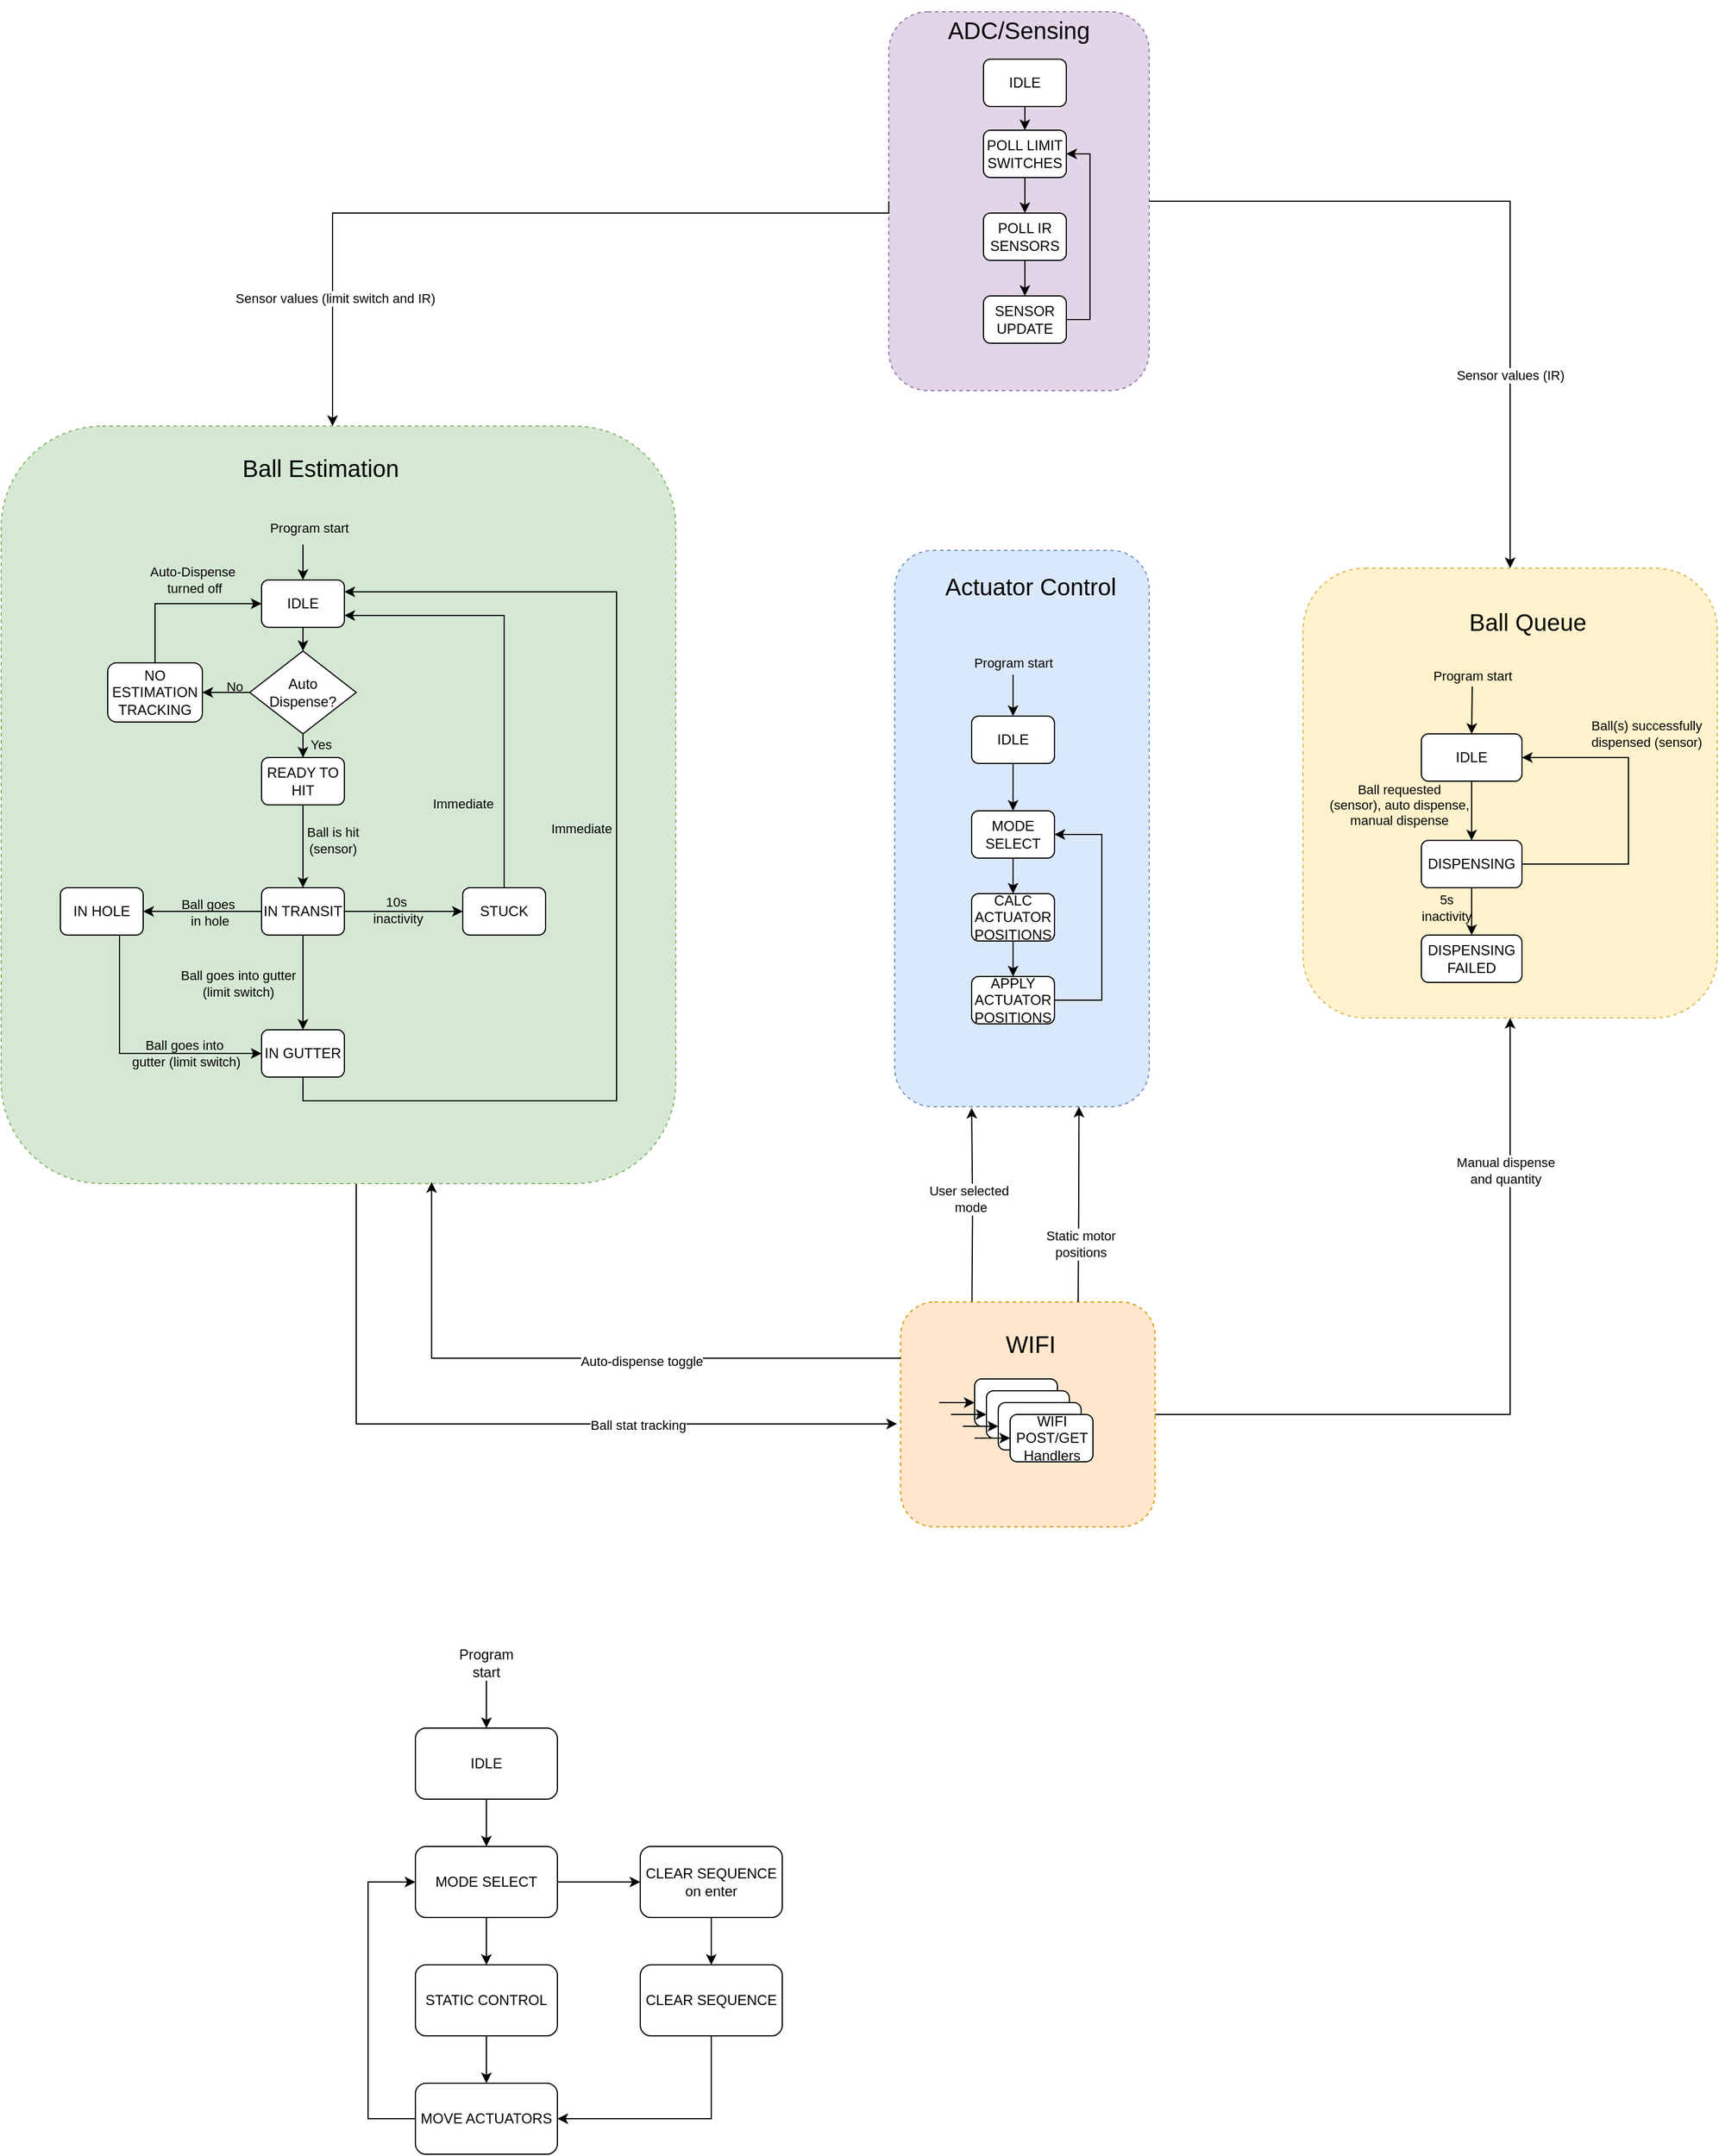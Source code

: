 <mxfile version="26.0.16">
  <diagram name="Page-1" id="zExhag9UgMzSdzWPCm1d">
    <mxGraphModel dx="755" dy="372" grid="1" gridSize="10" guides="0" tooltips="1" connect="1" arrows="1" fold="1" page="1" pageScale="1" pageWidth="2000" pageHeight="2000" math="0" shadow="0">
      <root>
        <mxCell id="0" />
        <mxCell id="1" parent="0" />
        <mxCell id="xGdZIKILuJkKEd5dnqQw-100" style="edgeStyle=orthogonalEdgeStyle;rounded=0;orthogonalLoop=1;jettySize=auto;html=1;entryX=0.522;entryY=1.002;entryDx=0;entryDy=0;entryPerimeter=0;" parent="1" edge="1">
          <mxGeometry relative="1" as="geometry">
            <mxPoint x="1110.27" y="1280" as="sourcePoint" />
            <mxPoint x="1110" y="1115.94" as="targetPoint" />
          </mxGeometry>
        </mxCell>
        <mxCell id="xGdZIKILuJkKEd5dnqQw-105" value="User selected&amp;nbsp;&lt;div&gt;mode&lt;/div&gt;" style="edgeLabel;html=1;align=center;verticalAlign=middle;resizable=0;points=[];" parent="xGdZIKILuJkKEd5dnqQw-100" vertex="1" connectable="0">
          <mxGeometry x="0.065" y="2" relative="1" as="geometry">
            <mxPoint as="offset" />
          </mxGeometry>
        </mxCell>
        <mxCell id="xGdZIKILuJkKEd5dnqQw-101" value="" style="group" parent="1" vertex="1" connectable="0">
          <mxGeometry x="1050" y="1280" width="215" height="190" as="geometry" />
        </mxCell>
        <mxCell id="xGdZIKILuJkKEd5dnqQw-87" value="" style="rounded=1;whiteSpace=wrap;html=1;dashed=1;arcSize=15;fillColor=#ffe6cc;strokeColor=#d79b00;" parent="xGdZIKILuJkKEd5dnqQw-101" vertex="1">
          <mxGeometry width="215" height="190" as="geometry" />
        </mxCell>
        <mxCell id="xGdZIKILuJkKEd5dnqQw-75" value="" style="rounded=1;whiteSpace=wrap;html=1;" parent="xGdZIKILuJkKEd5dnqQw-101" vertex="1">
          <mxGeometry x="62.5" y="65" width="70" height="40" as="geometry" />
        </mxCell>
        <mxCell id="xGdZIKILuJkKEd5dnqQw-84" value="" style="rounded=1;whiteSpace=wrap;html=1;" parent="xGdZIKILuJkKEd5dnqQw-101" vertex="1">
          <mxGeometry x="72.5" y="75" width="70" height="40" as="geometry" />
        </mxCell>
        <mxCell id="xGdZIKILuJkKEd5dnqQw-85" value="" style="rounded=1;whiteSpace=wrap;html=1;" parent="xGdZIKILuJkKEd5dnqQw-101" vertex="1">
          <mxGeometry x="82.5" y="85" width="70" height="40" as="geometry" />
        </mxCell>
        <mxCell id="xGdZIKILuJkKEd5dnqQw-86" value="WIFI POST/GET Handlers" style="rounded=1;whiteSpace=wrap;html=1;" parent="xGdZIKILuJkKEd5dnqQw-101" vertex="1">
          <mxGeometry x="92.5" y="95" width="70" height="40" as="geometry" />
        </mxCell>
        <mxCell id="xGdZIKILuJkKEd5dnqQw-88" value="" style="endArrow=classic;html=1;rounded=0;" parent="xGdZIKILuJkKEd5dnqQw-101" edge="1">
          <mxGeometry width="50" height="50" relative="1" as="geometry">
            <mxPoint x="32.5" y="85" as="sourcePoint" />
            <mxPoint x="62.5" y="85" as="targetPoint" />
          </mxGeometry>
        </mxCell>
        <mxCell id="xGdZIKILuJkKEd5dnqQw-89" value="" style="endArrow=classic;html=1;rounded=0;" parent="xGdZIKILuJkKEd5dnqQw-101" edge="1">
          <mxGeometry width="50" height="50" relative="1" as="geometry">
            <mxPoint x="42.5" y="95" as="sourcePoint" />
            <mxPoint x="72.5" y="95" as="targetPoint" />
          </mxGeometry>
        </mxCell>
        <mxCell id="xGdZIKILuJkKEd5dnqQw-90" value="" style="endArrow=classic;html=1;rounded=0;" parent="xGdZIKILuJkKEd5dnqQw-101" edge="1">
          <mxGeometry width="50" height="50" relative="1" as="geometry">
            <mxPoint x="52.5" y="105" as="sourcePoint" />
            <mxPoint x="82.5" y="105" as="targetPoint" />
          </mxGeometry>
        </mxCell>
        <mxCell id="xGdZIKILuJkKEd5dnqQw-91" value="" style="endArrow=classic;html=1;rounded=0;" parent="xGdZIKILuJkKEd5dnqQw-101" edge="1">
          <mxGeometry width="50" height="50" relative="1" as="geometry">
            <mxPoint x="62.5" y="115" as="sourcePoint" />
            <mxPoint x="92.5" y="115" as="targetPoint" />
          </mxGeometry>
        </mxCell>
        <mxCell id="xGdZIKILuJkKEd5dnqQw-96" value="&lt;span style=&quot;font-size: 20px;&quot;&gt;WIFI&lt;/span&gt;" style="text;html=1;align=center;verticalAlign=middle;whiteSpace=wrap;rounded=0;" parent="xGdZIKILuJkKEd5dnqQw-101" vertex="1">
          <mxGeometry x="30" y="20" width="160" height="30" as="geometry" />
        </mxCell>
        <mxCell id="xGdZIKILuJkKEd5dnqQw-102" value="" style="group" parent="1" vertex="1" connectable="0">
          <mxGeometry x="1045" y="645" width="215" height="470" as="geometry" />
        </mxCell>
        <mxCell id="xGdZIKILuJkKEd5dnqQw-69" value="" style="rounded=1;whiteSpace=wrap;html=1;dashed=1;arcSize=15;fillColor=#dae8fc;strokeColor=#6c8ebf;" parent="xGdZIKILuJkKEd5dnqQw-102" vertex="1">
          <mxGeometry width="215" height="470" as="geometry" />
        </mxCell>
        <mxCell id="xGdZIKILuJkKEd5dnqQw-47" style="edgeStyle=orthogonalEdgeStyle;rounded=0;orthogonalLoop=1;jettySize=auto;html=1;entryX=0.5;entryY=0;entryDx=0;entryDy=0;" parent="xGdZIKILuJkKEd5dnqQw-102" source="xGdZIKILuJkKEd5dnqQw-41" target="xGdZIKILuJkKEd5dnqQw-42" edge="1">
          <mxGeometry relative="1" as="geometry" />
        </mxCell>
        <mxCell id="xGdZIKILuJkKEd5dnqQw-41" value="IDLE" style="rounded=1;whiteSpace=wrap;html=1;" parent="xGdZIKILuJkKEd5dnqQw-102" vertex="1">
          <mxGeometry x="65" y="140" width="70" height="40" as="geometry" />
        </mxCell>
        <mxCell id="xGdZIKILuJkKEd5dnqQw-49" style="edgeStyle=orthogonalEdgeStyle;rounded=0;orthogonalLoop=1;jettySize=auto;html=1;entryX=0.5;entryY=0;entryDx=0;entryDy=0;" parent="xGdZIKILuJkKEd5dnqQw-102" source="xGdZIKILuJkKEd5dnqQw-42" target="xGdZIKILuJkKEd5dnqQw-43" edge="1">
          <mxGeometry relative="1" as="geometry" />
        </mxCell>
        <mxCell id="xGdZIKILuJkKEd5dnqQw-42" value="MODE SELECT" style="rounded=1;whiteSpace=wrap;html=1;" parent="xGdZIKILuJkKEd5dnqQw-102" vertex="1">
          <mxGeometry x="65" y="220" width="70" height="40" as="geometry" />
        </mxCell>
        <mxCell id="xGdZIKILuJkKEd5dnqQw-50" style="edgeStyle=orthogonalEdgeStyle;rounded=0;orthogonalLoop=1;jettySize=auto;html=1;entryX=0.5;entryY=0;entryDx=0;entryDy=0;" parent="xGdZIKILuJkKEd5dnqQw-102" source="xGdZIKILuJkKEd5dnqQw-43" target="xGdZIKILuJkKEd5dnqQw-44" edge="1">
          <mxGeometry relative="1" as="geometry" />
        </mxCell>
        <mxCell id="xGdZIKILuJkKEd5dnqQw-43" value="CALC ACTUATOR POSITIONS" style="rounded=1;whiteSpace=wrap;html=1;" parent="xGdZIKILuJkKEd5dnqQw-102" vertex="1">
          <mxGeometry x="65" y="290" width="70" height="40" as="geometry" />
        </mxCell>
        <mxCell id="xGdZIKILuJkKEd5dnqQw-51" style="edgeStyle=orthogonalEdgeStyle;rounded=0;orthogonalLoop=1;jettySize=auto;html=1;entryX=1;entryY=0.5;entryDx=0;entryDy=0;" parent="xGdZIKILuJkKEd5dnqQw-102" source="xGdZIKILuJkKEd5dnqQw-44" target="xGdZIKILuJkKEd5dnqQw-42" edge="1">
          <mxGeometry relative="1" as="geometry">
            <Array as="points">
              <mxPoint x="175" y="380" />
              <mxPoint x="175" y="240" />
            </Array>
          </mxGeometry>
        </mxCell>
        <mxCell id="xGdZIKILuJkKEd5dnqQw-44" value="APPLY ACTUATOR POSITIONS" style="rounded=1;whiteSpace=wrap;html=1;" parent="xGdZIKILuJkKEd5dnqQw-102" vertex="1">
          <mxGeometry x="65" y="360" width="70" height="40" as="geometry" />
        </mxCell>
        <mxCell id="xGdZIKILuJkKEd5dnqQw-45" value="" style="endArrow=classic;html=1;rounded=0;entryX=0.5;entryY=0;entryDx=0;entryDy=0;" parent="xGdZIKILuJkKEd5dnqQw-102" target="xGdZIKILuJkKEd5dnqQw-41" edge="1">
          <mxGeometry width="50" height="50" relative="1" as="geometry">
            <mxPoint x="100" y="105" as="sourcePoint" />
            <mxPoint x="99.68" y="140" as="targetPoint" />
          </mxGeometry>
        </mxCell>
        <mxCell id="xGdZIKILuJkKEd5dnqQw-46" value="&lt;font style=&quot;font-size: 11px;&quot;&gt;Program start&lt;/font&gt;" style="edgeLabel;html=1;align=center;verticalAlign=middle;resizable=0;points=[];labelBackgroundColor=none;" parent="xGdZIKILuJkKEd5dnqQw-45" vertex="1" connectable="0">
          <mxGeometry x="-0.024" relative="1" as="geometry">
            <mxPoint y="-27" as="offset" />
          </mxGeometry>
        </mxCell>
        <mxCell id="xGdZIKILuJkKEd5dnqQw-94" value="&lt;font style=&quot;font-size: 20px;&quot;&gt;Actuator Control&lt;/font&gt;&lt;span style=&quot;color: rgba(0, 0, 0, 0); font-family: monospace; font-size: 0px; text-align: start; text-wrap: nowrap;&quot;&gt;%3CmxGraphModel%3E%3Croot%3E%3CmxCell%20id%3D%220%22%2F%3E%3CmxCell%20id%3D%221%22%20parent%3D%220%22%2F%3E%3CmxCell%20id%3D%222%22%20value%3D%22%26lt%3Bfont%20style%3D%26quot%3Bfont-size%3A%2020px%3B%26quot%3B%26gt%3BBall%20Estimation%26lt%3B%2Ffont%26gt%3B%22%20style%3D%22text%3Bhtml%3D1%3Balign%3Dcenter%3BverticalAlign%3Dmiddle%3BwhiteSpace%3Dwrap%3Brounded%3D0%3B%22%20vertex%3D%221%22%20parent%3D%221%22%3E%3CmxGeometry%20x%3D%22440%22%20y%3D%22470%22%20width%3D%22160%22%20height%3D%2230%22%20as%3D%22geometry%22%2F%3E%3C%2FmxCell%3E%3C%2Froot%3E%3C%2FmxGraphModel%3E&lt;/span&gt;" style="text;html=1;align=center;verticalAlign=middle;whiteSpace=wrap;rounded=0;" parent="xGdZIKILuJkKEd5dnqQw-102" vertex="1">
          <mxGeometry x="35" y="15" width="160" height="30" as="geometry" />
        </mxCell>
        <mxCell id="xGdZIKILuJkKEd5dnqQw-106" style="edgeStyle=orthogonalEdgeStyle;rounded=0;orthogonalLoop=1;jettySize=auto;html=1;exitX=0.75;exitY=0;exitDx=0;exitDy=0;entryX=0.65;entryY=1;entryDx=0;entryDy=0;entryPerimeter=0;" parent="1" edge="1">
          <mxGeometry relative="1" as="geometry">
            <mxPoint x="1200" y="1280" as="sourcePoint" />
            <mxPoint x="1200.7" y="1115" as="targetPoint" />
          </mxGeometry>
        </mxCell>
        <mxCell id="xGdZIKILuJkKEd5dnqQw-108" value="Static motor&lt;div&gt;positions&lt;/div&gt;" style="edgeLabel;html=1;align=center;verticalAlign=middle;resizable=0;points=[];" parent="xGdZIKILuJkKEd5dnqQw-106" vertex="1" connectable="0">
          <mxGeometry x="-0.403" y="-1" relative="1" as="geometry">
            <mxPoint as="offset" />
          </mxGeometry>
        </mxCell>
        <mxCell id="xGdZIKILuJkKEd5dnqQw-111" style="edgeStyle=orthogonalEdgeStyle;rounded=0;orthogonalLoop=1;jettySize=auto;html=1;entryX=-0.014;entryY=0.542;entryDx=0;entryDy=0;entryPerimeter=0;" parent="1" source="xGdZIKILuJkKEd5dnqQw-68" target="xGdZIKILuJkKEd5dnqQw-87" edge="1">
          <mxGeometry relative="1" as="geometry">
            <Array as="points">
              <mxPoint x="590" y="1383" />
            </Array>
          </mxGeometry>
        </mxCell>
        <mxCell id="xGdZIKILuJkKEd5dnqQw-113" value="&lt;div&gt;Ball stat tracking&lt;/div&gt;" style="edgeLabel;html=1;align=center;verticalAlign=middle;resizable=0;points=[];" parent="xGdZIKILuJkKEd5dnqQw-111" vertex="1" connectable="0">
          <mxGeometry x="0.337" y="-1" relative="1" as="geometry">
            <mxPoint as="offset" />
          </mxGeometry>
        </mxCell>
        <mxCell id="xGdZIKILuJkKEd5dnqQw-136" value="" style="group" parent="1" vertex="1" connectable="0">
          <mxGeometry x="1040" y="180" width="220" height="360" as="geometry" />
        </mxCell>
        <mxCell id="xGdZIKILuJkKEd5dnqQw-117" value="" style="rounded=1;whiteSpace=wrap;html=1;dashed=1;arcSize=15;container=0;fillColor=#e1d5e7;strokeColor=#9673a6;" parent="xGdZIKILuJkKEd5dnqQw-136" vertex="1">
          <mxGeometry y="10" width="220" height="320" as="geometry" />
        </mxCell>
        <mxCell id="xGdZIKILuJkKEd5dnqQw-131" style="edgeStyle=orthogonalEdgeStyle;rounded=0;orthogonalLoop=1;jettySize=auto;html=1;entryX=0.5;entryY=0;entryDx=0;entryDy=0;" parent="xGdZIKILuJkKEd5dnqQw-136" source="xGdZIKILuJkKEd5dnqQw-121" target="xGdZIKILuJkKEd5dnqQw-127" edge="1">
          <mxGeometry relative="1" as="geometry" />
        </mxCell>
        <mxCell id="xGdZIKILuJkKEd5dnqQw-121" value="IDLE" style="rounded=1;whiteSpace=wrap;html=1;container=0;" parent="xGdZIKILuJkKEd5dnqQw-136" vertex="1">
          <mxGeometry x="80" y="50" width="70" height="40" as="geometry" />
        </mxCell>
        <mxCell id="xGdZIKILuJkKEd5dnqQw-126" value="&lt;span style=&quot;font-size: 20px;&quot;&gt;ADC/Sensing&lt;/span&gt;" style="text;html=1;align=center;verticalAlign=middle;whiteSpace=wrap;rounded=0;movable=1;resizable=1;rotatable=1;deletable=1;editable=1;locked=0;connectable=1;" parent="xGdZIKILuJkKEd5dnqQw-136" vertex="1">
          <mxGeometry x="30" y="10" width="160" height="30" as="geometry" />
        </mxCell>
        <mxCell id="xGdZIKILuJkKEd5dnqQw-132" style="edgeStyle=orthogonalEdgeStyle;rounded=0;orthogonalLoop=1;jettySize=auto;html=1;entryX=0.5;entryY=0;entryDx=0;entryDy=0;" parent="xGdZIKILuJkKEd5dnqQw-136" source="xGdZIKILuJkKEd5dnqQw-127" target="xGdZIKILuJkKEd5dnqQw-128" edge="1">
          <mxGeometry relative="1" as="geometry" />
        </mxCell>
        <mxCell id="xGdZIKILuJkKEd5dnqQw-127" value="POLL LIMIT SWITCHES" style="rounded=1;whiteSpace=wrap;html=1;container=0;" parent="xGdZIKILuJkKEd5dnqQw-136" vertex="1">
          <mxGeometry x="80" y="110" width="70" height="40" as="geometry" />
        </mxCell>
        <mxCell id="7dqLWdMg0Vn3IMF8A-mX-4" style="edgeStyle=orthogonalEdgeStyle;rounded=0;orthogonalLoop=1;jettySize=auto;html=1;entryX=0.5;entryY=0;entryDx=0;entryDy=0;" parent="xGdZIKILuJkKEd5dnqQw-136" source="xGdZIKILuJkKEd5dnqQw-128" target="xGdZIKILuJkKEd5dnqQw-130" edge="1">
          <mxGeometry relative="1" as="geometry" />
        </mxCell>
        <mxCell id="xGdZIKILuJkKEd5dnqQw-128" value="POLL IR SENSORS" style="rounded=1;whiteSpace=wrap;html=1;container=0;" parent="xGdZIKILuJkKEd5dnqQw-136" vertex="1">
          <mxGeometry x="80" y="180" width="70" height="40" as="geometry" />
        </mxCell>
        <mxCell id="xGdZIKILuJkKEd5dnqQw-135" style="edgeStyle=orthogonalEdgeStyle;rounded=0;orthogonalLoop=1;jettySize=auto;html=1;entryX=1;entryY=0.5;entryDx=0;entryDy=0;" parent="xGdZIKILuJkKEd5dnqQw-136" source="xGdZIKILuJkKEd5dnqQw-130" target="xGdZIKILuJkKEd5dnqQw-127" edge="1">
          <mxGeometry relative="1" as="geometry">
            <Array as="points">
              <mxPoint x="170" y="270" />
              <mxPoint x="170" y="130" />
            </Array>
          </mxGeometry>
        </mxCell>
        <mxCell id="xGdZIKILuJkKEd5dnqQw-130" value="SENSOR UPDATE" style="rounded=1;whiteSpace=wrap;html=1;container=0;" parent="xGdZIKILuJkKEd5dnqQw-136" vertex="1">
          <mxGeometry x="80" y="250" width="70" height="40" as="geometry" />
        </mxCell>
        <mxCell id="xGdZIKILuJkKEd5dnqQw-137" style="edgeStyle=orthogonalEdgeStyle;rounded=0;orthogonalLoop=1;jettySize=auto;html=1;entryX=0.474;entryY=0;entryDx=0;entryDy=0;entryPerimeter=0;exitX=0;exitY=0.5;exitDx=0;exitDy=0;" parent="1" source="xGdZIKILuJkKEd5dnqQw-117" edge="1">
          <mxGeometry relative="1" as="geometry">
            <mxPoint x="1049.82" y="260.048" as="sourcePoint" />
            <mxPoint x="570.0" y="540" as="targetPoint" />
            <Array as="points">
              <mxPoint x="570" y="360" />
            </Array>
          </mxGeometry>
        </mxCell>
        <mxCell id="xGdZIKILuJkKEd5dnqQw-139" value="Sensor values (limit switch and IR)" style="edgeLabel;html=1;align=center;verticalAlign=middle;resizable=0;points=[];" parent="xGdZIKILuJkKEd5dnqQw-137" vertex="1" connectable="0">
          <mxGeometry x="0.671" y="2" relative="1" as="geometry">
            <mxPoint as="offset" />
          </mxGeometry>
        </mxCell>
        <mxCell id="xGdZIKILuJkKEd5dnqQw-138" style="edgeStyle=orthogonalEdgeStyle;rounded=0;orthogonalLoop=1;jettySize=auto;html=1;entryX=0.5;entryY=0;entryDx=0;entryDy=0;" parent="1" source="xGdZIKILuJkKEd5dnqQw-117" target="xGdZIKILuJkKEd5dnqQw-72" edge="1">
          <mxGeometry relative="1" as="geometry" />
        </mxCell>
        <mxCell id="xGdZIKILuJkKEd5dnqQw-140" value="Sensor values (IR)" style="edgeLabel;html=1;align=center;verticalAlign=middle;resizable=0;points=[];" parent="xGdZIKILuJkKEd5dnqQw-138" vertex="1" connectable="0">
          <mxGeometry x="0.469" relative="1" as="geometry">
            <mxPoint as="offset" />
          </mxGeometry>
        </mxCell>
        <mxCell id="xGdZIKILuJkKEd5dnqQw-68" value="" style="rounded=1;whiteSpace=wrap;html=1;dashed=1;arcSize=15;fillColor=#d5e8d4;strokeColor=#82b366;" parent="1" vertex="1">
          <mxGeometry x="290" y="540" width="570" height="640" as="geometry" />
        </mxCell>
        <mxCell id="LZ_-rn55MK_8iZjOX5Du-5" value="" style="edgeStyle=orthogonalEdgeStyle;rounded=0;orthogonalLoop=1;jettySize=auto;html=1;" parent="1" source="xGdZIKILuJkKEd5dnqQw-1" target="LZ_-rn55MK_8iZjOX5Du-4" edge="1">
          <mxGeometry relative="1" as="geometry" />
        </mxCell>
        <mxCell id="xGdZIKILuJkKEd5dnqQw-1" value="IDLE" style="rounded=1;whiteSpace=wrap;html=1;" parent="1" vertex="1">
          <mxGeometry x="510" y="670" width="70" height="40" as="geometry" />
        </mxCell>
        <mxCell id="xGdZIKILuJkKEd5dnqQw-11" style="edgeStyle=orthogonalEdgeStyle;rounded=0;orthogonalLoop=1;jettySize=auto;html=1;entryX=0.5;entryY=0;entryDx=0;entryDy=0;" parent="1" source="xGdZIKILuJkKEd5dnqQw-3" target="xGdZIKILuJkKEd5dnqQw-4" edge="1">
          <mxGeometry relative="1" as="geometry" />
        </mxCell>
        <mxCell id="xGdZIKILuJkKEd5dnqQw-27" value="Ball is hit&lt;div&gt;(sensor)&lt;/div&gt;" style="edgeLabel;html=1;align=center;verticalAlign=middle;resizable=0;points=[];labelBackgroundColor=none;" parent="xGdZIKILuJkKEd5dnqQw-11" vertex="1" connectable="0">
          <mxGeometry x="-0.279" y="2" relative="1" as="geometry">
            <mxPoint x="23" y="5" as="offset" />
          </mxGeometry>
        </mxCell>
        <mxCell id="xGdZIKILuJkKEd5dnqQw-3" value="READY TO HIT" style="rounded=1;whiteSpace=wrap;html=1;" parent="1" vertex="1">
          <mxGeometry x="510" y="820" width="70" height="40" as="geometry" />
        </mxCell>
        <mxCell id="xGdZIKILuJkKEd5dnqQw-12" style="edgeStyle=orthogonalEdgeStyle;rounded=0;orthogonalLoop=1;jettySize=auto;html=1;entryX=1;entryY=0.5;entryDx=0;entryDy=0;" parent="1" source="xGdZIKILuJkKEd5dnqQw-4" target="xGdZIKILuJkKEd5dnqQw-7" edge="1">
          <mxGeometry relative="1" as="geometry" />
        </mxCell>
        <mxCell id="xGdZIKILuJkKEd5dnqQw-28" value="Ball goes&amp;nbsp;&lt;div&gt;in hole&lt;/div&gt;" style="edgeLabel;html=1;align=center;verticalAlign=middle;resizable=0;points=[];labelBackgroundColor=none;" parent="xGdZIKILuJkKEd5dnqQw-12" vertex="1" connectable="0">
          <mxGeometry x="-0.115" y="1" relative="1" as="geometry">
            <mxPoint as="offset" />
          </mxGeometry>
        </mxCell>
        <mxCell id="xGdZIKILuJkKEd5dnqQw-15" style="edgeStyle=orthogonalEdgeStyle;rounded=0;orthogonalLoop=1;jettySize=auto;html=1;entryX=0;entryY=0.5;entryDx=0;entryDy=0;exitX=1;exitY=0.5;exitDx=0;exitDy=0;" parent="1" source="xGdZIKILuJkKEd5dnqQw-4" target="xGdZIKILuJkKEd5dnqQw-8" edge="1">
          <mxGeometry relative="1" as="geometry">
            <mxPoint x="540" y="1020" as="targetPoint" />
            <Array as="points">
              <mxPoint x="610" y="950" />
              <mxPoint x="610" y="950" />
            </Array>
          </mxGeometry>
        </mxCell>
        <mxCell id="xGdZIKILuJkKEd5dnqQw-31" value="10s&amp;nbsp;&lt;div&gt;inactivity&lt;/div&gt;" style="edgeLabel;html=1;align=center;verticalAlign=middle;resizable=0;points=[];labelBackgroundColor=none;" parent="xGdZIKILuJkKEd5dnqQw-15" vertex="1" connectable="0">
          <mxGeometry x="-0.112" y="1" relative="1" as="geometry">
            <mxPoint as="offset" />
          </mxGeometry>
        </mxCell>
        <mxCell id="xGdZIKILuJkKEd5dnqQw-16" style="edgeStyle=orthogonalEdgeStyle;rounded=0;orthogonalLoop=1;jettySize=auto;html=1;entryX=0.5;entryY=0;entryDx=0;entryDy=0;" parent="1" source="xGdZIKILuJkKEd5dnqQw-4" target="xGdZIKILuJkKEd5dnqQw-5" edge="1">
          <mxGeometry relative="1" as="geometry" />
        </mxCell>
        <mxCell id="xGdZIKILuJkKEd5dnqQw-32" value="Ball goes into gutter&lt;div&gt;(limit switch)&lt;/div&gt;" style="edgeLabel;html=1;align=center;verticalAlign=middle;resizable=0;points=[];labelBackgroundColor=none;" parent="xGdZIKILuJkKEd5dnqQw-16" vertex="1" connectable="0">
          <mxGeometry x="-0.217" relative="1" as="geometry">
            <mxPoint x="-55" y="9" as="offset" />
          </mxGeometry>
        </mxCell>
        <mxCell id="xGdZIKILuJkKEd5dnqQw-4" value="IN TRANSIT" style="rounded=1;whiteSpace=wrap;html=1;" parent="1" vertex="1">
          <mxGeometry x="510" y="930" width="70" height="40" as="geometry" />
        </mxCell>
        <mxCell id="xGdZIKILuJkKEd5dnqQw-22" style="edgeStyle=orthogonalEdgeStyle;rounded=0;orthogonalLoop=1;jettySize=auto;html=1;entryX=1;entryY=0.25;entryDx=0;entryDy=0;" parent="1" source="xGdZIKILuJkKEd5dnqQw-5" target="xGdZIKILuJkKEd5dnqQw-1" edge="1">
          <mxGeometry relative="1" as="geometry">
            <Array as="points">
              <mxPoint x="545" y="1110" />
              <mxPoint x="810" y="1110" />
              <mxPoint x="810" y="680" />
            </Array>
            <mxPoint x="580" y="830" as="targetPoint" />
          </mxGeometry>
        </mxCell>
        <mxCell id="xGdZIKILuJkKEd5dnqQw-39" value="Immediate" style="edgeLabel;html=1;align=center;verticalAlign=middle;resizable=0;points=[];labelBackgroundColor=none;" parent="xGdZIKILuJkKEd5dnqQw-22" vertex="1" connectable="0">
          <mxGeometry x="0.072" relative="1" as="geometry">
            <mxPoint x="-30" y="-9" as="offset" />
          </mxGeometry>
        </mxCell>
        <mxCell id="xGdZIKILuJkKEd5dnqQw-5" value="IN GUTTER" style="rounded=1;whiteSpace=wrap;html=1;" parent="1" vertex="1">
          <mxGeometry x="510" y="1050" width="70" height="40" as="geometry" />
        </mxCell>
        <mxCell id="xGdZIKILuJkKEd5dnqQw-17" style="edgeStyle=orthogonalEdgeStyle;rounded=0;orthogonalLoop=1;jettySize=auto;html=1;entryX=0;entryY=0.5;entryDx=0;entryDy=0;exitX=0.5;exitY=1;exitDx=0;exitDy=0;" parent="1" source="xGdZIKILuJkKEd5dnqQw-7" target="xGdZIKILuJkKEd5dnqQw-5" edge="1">
          <mxGeometry relative="1" as="geometry">
            <Array as="points">
              <mxPoint x="390" y="970" />
              <mxPoint x="390" y="1070" />
            </Array>
          </mxGeometry>
        </mxCell>
        <mxCell id="xGdZIKILuJkKEd5dnqQw-33" value="Ball goes into&amp;nbsp;&lt;div&gt;gutter (limit switch)&lt;/div&gt;" style="edgeLabel;html=1;align=center;verticalAlign=middle;resizable=0;points=[];labelBackgroundColor=none;" parent="xGdZIKILuJkKEd5dnqQw-17" vertex="1" connectable="0">
          <mxGeometry x="0.454" relative="1" as="geometry">
            <mxPoint as="offset" />
          </mxGeometry>
        </mxCell>
        <mxCell id="xGdZIKILuJkKEd5dnqQw-7" value="IN HOLE" style="rounded=1;whiteSpace=wrap;html=1;" parent="1" vertex="1">
          <mxGeometry x="340" y="930" width="70" height="40" as="geometry" />
        </mxCell>
        <mxCell id="LZ_-rn55MK_8iZjOX5Du-2" style="edgeStyle=orthogonalEdgeStyle;rounded=0;orthogonalLoop=1;jettySize=auto;html=1;exitX=0.5;exitY=0;exitDx=0;exitDy=0;entryX=1;entryY=0.75;entryDx=0;entryDy=0;" parent="1" source="xGdZIKILuJkKEd5dnqQw-8" target="xGdZIKILuJkKEd5dnqQw-1" edge="1">
          <mxGeometry relative="1" as="geometry" />
        </mxCell>
        <mxCell id="LZ_-rn55MK_8iZjOX5Du-3" value="Immediate" style="edgeLabel;html=1;align=center;verticalAlign=middle;resizable=0;points=[];labelBackgroundColor=none;" parent="LZ_-rn55MK_8iZjOX5Du-2" vertex="1" connectable="0">
          <mxGeometry x="-0.608" relative="1" as="geometry">
            <mxPoint x="-35" as="offset" />
          </mxGeometry>
        </mxCell>
        <mxCell id="xGdZIKILuJkKEd5dnqQw-8" value="STUCK" style="rounded=1;whiteSpace=wrap;html=1;" parent="1" vertex="1">
          <mxGeometry x="680" y="930" width="70" height="40" as="geometry" />
        </mxCell>
        <mxCell id="xGdZIKILuJkKEd5dnqQw-24" value="" style="endArrow=classic;html=1;rounded=0;entryX=0.5;entryY=0;entryDx=0;entryDy=0;" parent="1" target="xGdZIKILuJkKEd5dnqQw-1" edge="1">
          <mxGeometry width="50" height="50" relative="1" as="geometry">
            <mxPoint x="545" y="640" as="sourcePoint" />
            <mxPoint x="620" y="610" as="targetPoint" />
          </mxGeometry>
        </mxCell>
        <mxCell id="xGdZIKILuJkKEd5dnqQw-25" value="&lt;font style=&quot;font-size: 11px;&quot;&gt;Program start&lt;/font&gt;" style="edgeLabel;html=1;align=center;verticalAlign=middle;resizable=0;points=[];fillOpacity=100;labelBackgroundColor=none;" parent="xGdZIKILuJkKEd5dnqQw-24" vertex="1" connectable="0">
          <mxGeometry x="-0.024" relative="1" as="geometry">
            <mxPoint x="5" y="-29" as="offset" />
          </mxGeometry>
        </mxCell>
        <mxCell id="xGdZIKILuJkKEd5dnqQw-93" value="&lt;font style=&quot;font-size: 20px;&quot;&gt;Ball Estimation&lt;/font&gt;" style="text;html=1;align=center;verticalAlign=middle;whiteSpace=wrap;rounded=0;" parent="1" vertex="1">
          <mxGeometry x="480" y="560" width="160" height="30" as="geometry" />
        </mxCell>
        <mxCell id="xGdZIKILuJkKEd5dnqQw-72" value="" style="rounded=1;whiteSpace=wrap;html=1;dashed=1;arcSize=15;fillColor=#fff2cc;strokeColor=#d6b656;" parent="1" vertex="1">
          <mxGeometry x="1390" y="660" width="350" height="380" as="geometry" />
        </mxCell>
        <mxCell id="xGdZIKILuJkKEd5dnqQw-60" style="edgeStyle=orthogonalEdgeStyle;rounded=0;orthogonalLoop=1;jettySize=auto;html=1;entryX=0.5;entryY=0;entryDx=0;entryDy=0;" parent="1" source="xGdZIKILuJkKEd5dnqQw-52" target="xGdZIKILuJkKEd5dnqQw-53" edge="1">
          <mxGeometry relative="1" as="geometry" />
        </mxCell>
        <mxCell id="xGdZIKILuJkKEd5dnqQw-61" value="Ball requested&lt;div&gt;&lt;span style=&quot;background-color: initial;&quot;&gt;(sensor), auto dispense,&lt;/span&gt;&lt;/div&gt;&lt;div&gt;&lt;span style=&quot;background-color: initial;&quot;&gt;manual dispense&lt;/span&gt;&lt;/div&gt;" style="edgeLabel;html=1;align=center;verticalAlign=middle;resizable=0;points=[];labelBackgroundColor=none;" parent="xGdZIKILuJkKEd5dnqQw-60" vertex="1" connectable="0">
          <mxGeometry x="-0.228" y="-2" relative="1" as="geometry">
            <mxPoint x="-60" as="offset" />
          </mxGeometry>
        </mxCell>
        <mxCell id="xGdZIKILuJkKEd5dnqQw-52" value="IDLE" style="rounded=1;whiteSpace=wrap;html=1;" parent="1" vertex="1">
          <mxGeometry x="1490" y="800" width="85" height="40" as="geometry" />
        </mxCell>
        <mxCell id="xGdZIKILuJkKEd5dnqQw-58" style="edgeStyle=orthogonalEdgeStyle;rounded=0;orthogonalLoop=1;jettySize=auto;html=1;entryX=1;entryY=0.5;entryDx=0;entryDy=0;" parent="1" source="xGdZIKILuJkKEd5dnqQw-53" target="xGdZIKILuJkKEd5dnqQw-52" edge="1">
          <mxGeometry relative="1" as="geometry">
            <Array as="points">
              <mxPoint x="1665" y="910" />
              <mxPoint x="1665" y="820" />
            </Array>
          </mxGeometry>
        </mxCell>
        <mxCell id="xGdZIKILuJkKEd5dnqQw-62" value="Ball(s) successfully&lt;div&gt;dispensed (sensor)&lt;/div&gt;" style="edgeLabel;html=1;align=center;verticalAlign=middle;resizable=0;points=[];labelBackgroundColor=none;" parent="xGdZIKILuJkKEd5dnqQw-58" vertex="1" connectable="0">
          <mxGeometry x="0.001" y="-3" relative="1" as="geometry">
            <mxPoint x="12" y="-65" as="offset" />
          </mxGeometry>
        </mxCell>
        <mxCell id="xGdZIKILuJkKEd5dnqQw-59" style="edgeStyle=orthogonalEdgeStyle;rounded=0;orthogonalLoop=1;jettySize=auto;html=1;entryX=0.5;entryY=0;entryDx=0;entryDy=0;" parent="1" source="xGdZIKILuJkKEd5dnqQw-53" target="xGdZIKILuJkKEd5dnqQw-57" edge="1">
          <mxGeometry relative="1" as="geometry" />
        </mxCell>
        <mxCell id="xGdZIKILuJkKEd5dnqQw-63" value="5s&lt;div&gt;inactivity&lt;/div&gt;" style="edgeLabel;html=1;align=center;verticalAlign=middle;resizable=0;points=[];labelBackgroundColor=none;" parent="xGdZIKILuJkKEd5dnqQw-59" vertex="1" connectable="0">
          <mxGeometry x="-0.172" relative="1" as="geometry">
            <mxPoint x="-22" as="offset" />
          </mxGeometry>
        </mxCell>
        <mxCell id="xGdZIKILuJkKEd5dnqQw-53" value="DISPENSING" style="rounded=1;whiteSpace=wrap;html=1;" parent="1" vertex="1">
          <mxGeometry x="1490" y="890" width="85" height="40" as="geometry" />
        </mxCell>
        <mxCell id="xGdZIKILuJkKEd5dnqQw-57" value="DISPENSING FAILED" style="rounded=1;whiteSpace=wrap;html=1;" parent="1" vertex="1">
          <mxGeometry x="1490" y="970" width="85" height="40" as="geometry" />
        </mxCell>
        <mxCell id="xGdZIKILuJkKEd5dnqQw-64" value="" style="endArrow=classic;html=1;rounded=0;entryX=0.5;entryY=0;entryDx=0;entryDy=0;" parent="1" target="xGdZIKILuJkKEd5dnqQw-52" edge="1">
          <mxGeometry width="50" height="50" relative="1" as="geometry">
            <mxPoint x="1533" y="760" as="sourcePoint" />
            <mxPoint x="1532.6" y="800" as="targetPoint" />
          </mxGeometry>
        </mxCell>
        <mxCell id="xGdZIKILuJkKEd5dnqQw-65" value="&lt;font style=&quot;font-size: 11px;&quot;&gt;Program start&lt;/font&gt;" style="edgeLabel;html=1;align=center;verticalAlign=middle;resizable=0;points=[];labelBackgroundColor=none;" parent="xGdZIKILuJkKEd5dnqQw-64" vertex="1" connectable="0">
          <mxGeometry x="-0.024" relative="1" as="geometry">
            <mxPoint y="-29" as="offset" />
          </mxGeometry>
        </mxCell>
        <mxCell id="xGdZIKILuJkKEd5dnqQw-95" value="&lt;span style=&quot;font-size: 20px;&quot;&gt;Ball Queue&lt;/span&gt;" style="text;html=1;align=center;verticalAlign=middle;whiteSpace=wrap;rounded=0;" parent="1" vertex="1">
          <mxGeometry x="1500" y="690" width="160" height="30" as="geometry" />
        </mxCell>
        <mxCell id="LZ_-rn55MK_8iZjOX5Du-6" value="" style="edgeStyle=orthogonalEdgeStyle;rounded=0;orthogonalLoop=1;jettySize=auto;html=1;" parent="1" source="LZ_-rn55MK_8iZjOX5Du-4" target="xGdZIKILuJkKEd5dnqQw-3" edge="1">
          <mxGeometry relative="1" as="geometry" />
        </mxCell>
        <mxCell id="LZ_-rn55MK_8iZjOX5Du-7" value="Yes" style="edgeLabel;html=1;align=center;verticalAlign=middle;resizable=0;points=[];labelBackgroundColor=none;" parent="LZ_-rn55MK_8iZjOX5Du-6" vertex="1" connectable="0">
          <mxGeometry x="-0.72" y="1" relative="1" as="geometry">
            <mxPoint x="14" as="offset" />
          </mxGeometry>
        </mxCell>
        <mxCell id="LZ_-rn55MK_8iZjOX5Du-9" style="edgeStyle=orthogonalEdgeStyle;rounded=0;orthogonalLoop=1;jettySize=auto;html=1;entryX=1;entryY=0.5;entryDx=0;entryDy=0;" parent="1" source="LZ_-rn55MK_8iZjOX5Du-4" target="LZ_-rn55MK_8iZjOX5Du-8" edge="1">
          <mxGeometry relative="1" as="geometry" />
        </mxCell>
        <mxCell id="LZ_-rn55MK_8iZjOX5Du-12" value="No" style="edgeLabel;html=1;align=center;verticalAlign=middle;resizable=0;points=[];labelBackgroundColor=none;" parent="LZ_-rn55MK_8iZjOX5Du-9" vertex="1" connectable="0">
          <mxGeometry x="-0.322" y="1" relative="1" as="geometry">
            <mxPoint y="-6" as="offset" />
          </mxGeometry>
        </mxCell>
        <mxCell id="LZ_-rn55MK_8iZjOX5Du-4" value="Auto&lt;div&gt;Dispense?&lt;/div&gt;" style="rhombus;whiteSpace=wrap;html=1;" parent="1" vertex="1">
          <mxGeometry x="500" y="730" width="90" height="70" as="geometry" />
        </mxCell>
        <mxCell id="LZ_-rn55MK_8iZjOX5Du-10" style="edgeStyle=orthogonalEdgeStyle;rounded=0;orthogonalLoop=1;jettySize=auto;html=1;entryX=0;entryY=0.5;entryDx=0;entryDy=0;" parent="1" source="LZ_-rn55MK_8iZjOX5Du-8" target="xGdZIKILuJkKEd5dnqQw-1" edge="1">
          <mxGeometry relative="1" as="geometry">
            <Array as="points">
              <mxPoint x="420" y="690" />
            </Array>
          </mxGeometry>
        </mxCell>
        <mxCell id="LZ_-rn55MK_8iZjOX5Du-11" value="Auto-Dispense&amp;nbsp;&lt;div&gt;turned off&lt;/div&gt;" style="edgeLabel;html=1;align=center;verticalAlign=middle;resizable=0;points=[];labelBackgroundColor=none;" parent="LZ_-rn55MK_8iZjOX5Du-10" vertex="1" connectable="0">
          <mxGeometry x="0.185" relative="1" as="geometry">
            <mxPoint y="-20" as="offset" />
          </mxGeometry>
        </mxCell>
        <mxCell id="LZ_-rn55MK_8iZjOX5Du-8" value="NO ESTIMATION&lt;br&gt;TRACKING" style="rounded=1;whiteSpace=wrap;html=1;" parent="1" vertex="1">
          <mxGeometry x="380" y="740" width="80" height="50" as="geometry" />
        </mxCell>
        <mxCell id="LZ_-rn55MK_8iZjOX5Du-13" style="edgeStyle=orthogonalEdgeStyle;rounded=0;orthogonalLoop=1;jettySize=auto;html=1;exitX=0;exitY=0.25;exitDx=0;exitDy=0;entryX=0.638;entryY=0.998;entryDx=0;entryDy=0;entryPerimeter=0;" parent="1" source="xGdZIKILuJkKEd5dnqQw-87" target="xGdZIKILuJkKEd5dnqQw-68" edge="1">
          <mxGeometry relative="1" as="geometry" />
        </mxCell>
        <mxCell id="LZ_-rn55MK_8iZjOX5Du-14" value="Auto-dispense toggle" style="edgeLabel;html=1;align=center;verticalAlign=middle;resizable=0;points=[];" parent="LZ_-rn55MK_8iZjOX5Du-13" vertex="1" connectable="0">
          <mxGeometry x="-0.194" y="2" relative="1" as="geometry">
            <mxPoint as="offset" />
          </mxGeometry>
        </mxCell>
        <mxCell id="LZ_-rn55MK_8iZjOX5Du-15" style="edgeStyle=orthogonalEdgeStyle;rounded=0;orthogonalLoop=1;jettySize=auto;html=1;entryX=0.5;entryY=1;entryDx=0;entryDy=0;" parent="1" source="xGdZIKILuJkKEd5dnqQw-87" target="xGdZIKILuJkKEd5dnqQw-72" edge="1">
          <mxGeometry relative="1" as="geometry" />
        </mxCell>
        <mxCell id="LZ_-rn55MK_8iZjOX5Du-16" value="Manual dispense&lt;div&gt;and quantity&lt;/div&gt;" style="edgeLabel;html=1;align=center;verticalAlign=middle;resizable=0;points=[];" parent="LZ_-rn55MK_8iZjOX5Du-15" vertex="1" connectable="0">
          <mxGeometry x="0.593" y="4" relative="1" as="geometry">
            <mxPoint as="offset" />
          </mxGeometry>
        </mxCell>
        <mxCell id="3Nav6jpynPFCI5SZmetZ-38" style="edgeStyle=orthogonalEdgeStyle;rounded=0;orthogonalLoop=1;jettySize=auto;html=1;entryX=0.5;entryY=0;entryDx=0;entryDy=0;" edge="1" parent="1" source="3Nav6jpynPFCI5SZmetZ-31" target="3Nav6jpynPFCI5SZmetZ-33">
          <mxGeometry relative="1" as="geometry" />
        </mxCell>
        <mxCell id="3Nav6jpynPFCI5SZmetZ-31" value="IDLE" style="rounded=1;whiteSpace=wrap;html=1;" vertex="1" parent="1">
          <mxGeometry x="640" y="1640" width="120" height="60" as="geometry" />
        </mxCell>
        <mxCell id="3Nav6jpynPFCI5SZmetZ-45" style="edgeStyle=orthogonalEdgeStyle;rounded=0;orthogonalLoop=1;jettySize=auto;html=1;entryX=0.5;entryY=0;entryDx=0;entryDy=0;" edge="1" parent="1" source="3Nav6jpynPFCI5SZmetZ-32" target="3Nav6jpynPFCI5SZmetZ-31">
          <mxGeometry relative="1" as="geometry" />
        </mxCell>
        <mxCell id="3Nav6jpynPFCI5SZmetZ-32" value="Program start" style="text;html=1;align=center;verticalAlign=middle;whiteSpace=wrap;rounded=0;" vertex="1" parent="1">
          <mxGeometry x="670" y="1570" width="60" height="30" as="geometry" />
        </mxCell>
        <mxCell id="3Nav6jpynPFCI5SZmetZ-39" style="edgeStyle=orthogonalEdgeStyle;rounded=0;orthogonalLoop=1;jettySize=auto;html=1;entryX=0.5;entryY=0;entryDx=0;entryDy=0;" edge="1" parent="1" source="3Nav6jpynPFCI5SZmetZ-33" target="3Nav6jpynPFCI5SZmetZ-34">
          <mxGeometry relative="1" as="geometry" />
        </mxCell>
        <mxCell id="3Nav6jpynPFCI5SZmetZ-40" style="edgeStyle=orthogonalEdgeStyle;rounded=0;orthogonalLoop=1;jettySize=auto;html=1;" edge="1" parent="1" source="3Nav6jpynPFCI5SZmetZ-33" target="3Nav6jpynPFCI5SZmetZ-35">
          <mxGeometry relative="1" as="geometry" />
        </mxCell>
        <mxCell id="3Nav6jpynPFCI5SZmetZ-33" value="MODE SELECT" style="rounded=1;whiteSpace=wrap;html=1;" vertex="1" parent="1">
          <mxGeometry x="640" y="1740" width="120" height="60" as="geometry" />
        </mxCell>
        <mxCell id="3Nav6jpynPFCI5SZmetZ-43" style="edgeStyle=orthogonalEdgeStyle;rounded=0;orthogonalLoop=1;jettySize=auto;html=1;entryX=0.5;entryY=0;entryDx=0;entryDy=0;" edge="1" parent="1" source="3Nav6jpynPFCI5SZmetZ-34" target="3Nav6jpynPFCI5SZmetZ-37">
          <mxGeometry relative="1" as="geometry" />
        </mxCell>
        <mxCell id="3Nav6jpynPFCI5SZmetZ-34" value="STATIC CONTROL" style="rounded=1;whiteSpace=wrap;html=1;" vertex="1" parent="1">
          <mxGeometry x="640" y="1840" width="120" height="60" as="geometry" />
        </mxCell>
        <mxCell id="3Nav6jpynPFCI5SZmetZ-41" style="edgeStyle=orthogonalEdgeStyle;rounded=0;orthogonalLoop=1;jettySize=auto;html=1;" edge="1" parent="1" source="3Nav6jpynPFCI5SZmetZ-35" target="3Nav6jpynPFCI5SZmetZ-36">
          <mxGeometry relative="1" as="geometry" />
        </mxCell>
        <mxCell id="3Nav6jpynPFCI5SZmetZ-35" value="CLEAR SEQUENCE on enter" style="rounded=1;whiteSpace=wrap;html=1;" vertex="1" parent="1">
          <mxGeometry x="830" y="1740" width="120" height="60" as="geometry" />
        </mxCell>
        <mxCell id="3Nav6jpynPFCI5SZmetZ-42" style="edgeStyle=orthogonalEdgeStyle;rounded=0;orthogonalLoop=1;jettySize=auto;html=1;entryX=1;entryY=0.5;entryDx=0;entryDy=0;" edge="1" parent="1" source="3Nav6jpynPFCI5SZmetZ-36" target="3Nav6jpynPFCI5SZmetZ-37">
          <mxGeometry relative="1" as="geometry">
            <Array as="points">
              <mxPoint x="890" y="1970" />
            </Array>
          </mxGeometry>
        </mxCell>
        <mxCell id="3Nav6jpynPFCI5SZmetZ-36" value="CLEAR SEQUENCE" style="rounded=1;whiteSpace=wrap;html=1;" vertex="1" parent="1">
          <mxGeometry x="830" y="1840" width="120" height="60" as="geometry" />
        </mxCell>
        <mxCell id="3Nav6jpynPFCI5SZmetZ-44" style="edgeStyle=orthogonalEdgeStyle;rounded=0;orthogonalLoop=1;jettySize=auto;html=1;entryX=0;entryY=0.5;entryDx=0;entryDy=0;" edge="1" parent="1" source="3Nav6jpynPFCI5SZmetZ-37" target="3Nav6jpynPFCI5SZmetZ-33">
          <mxGeometry relative="1" as="geometry">
            <Array as="points">
              <mxPoint x="600" y="1970" />
              <mxPoint x="600" y="1770" />
            </Array>
          </mxGeometry>
        </mxCell>
        <mxCell id="3Nav6jpynPFCI5SZmetZ-37" value="MOVE ACTUATORS" style="rounded=1;whiteSpace=wrap;html=1;" vertex="1" parent="1">
          <mxGeometry x="640" y="1940" width="120" height="60" as="geometry" />
        </mxCell>
      </root>
    </mxGraphModel>
  </diagram>
</mxfile>
